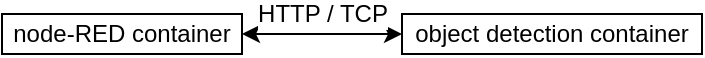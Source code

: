 <mxfile version="11.1.4" type="device"><diagram id="arwNqg0MWyvtoJAuOqNm" name="Page-2"><mxGraphModel dx="946" dy="682" grid="1" gridSize="10" guides="1" tooltips="1" connect="1" arrows="1" fold="1" page="1" pageScale="1" pageWidth="1169" pageHeight="827" math="0" shadow="0"><root><mxCell id="CZuCJtAo93K9G8k95K-T-0"/><mxCell id="CZuCJtAo93K9G8k95K-T-1" parent="CZuCJtAo93K9G8k95K-T-0"/><mxCell id="CZuCJtAo93K9G8k95K-T-2" value="node-RED container" style="rounded=0;whiteSpace=wrap;html=1;" parent="CZuCJtAo93K9G8k95K-T-1" vertex="1"><mxGeometry x="40" y="50" width="120" height="20" as="geometry"/></mxCell><mxCell id="CZuCJtAo93K9G8k95K-T-3" value="" style="endArrow=classic;startArrow=classic;html=1;exitX=1;exitY=0.5;exitDx=0;exitDy=0;entryX=0;entryY=0.5;entryDx=0;entryDy=0;" parent="CZuCJtAo93K9G8k95K-T-1" source="CZuCJtAo93K9G8k95K-T-2" target="CZuCJtAo93K9G8k95K-T-4" edge="1"><mxGeometry width="50" height="50" relative="1" as="geometry"><mxPoint x="200" y="160" as="sourcePoint"/><mxPoint x="280" y="160" as="targetPoint"/></mxGeometry></mxCell><mxCell id="CZuCJtAo93K9G8k95K-T-5" value="HTTP / TCP" style="text;html=1;resizable=0;points=[];align=center;verticalAlign=middle;labelBackgroundColor=#ffffff;" parent="CZuCJtAo93K9G8k95K-T-3" vertex="1" connectable="0"><mxGeometry x="0.1" y="1" relative="1" as="geometry"><mxPoint x="-4" y="-9" as="offset"/></mxGeometry></mxCell><mxCell id="CZuCJtAo93K9G8k95K-T-4" value="object detection container" style="rounded=0;whiteSpace=wrap;html=1;" parent="CZuCJtAo93K9G8k95K-T-1" vertex="1"><mxGeometry x="240" y="50" width="150" height="20" as="geometry"/></mxCell></root></mxGraphModel></diagram></mxfile>